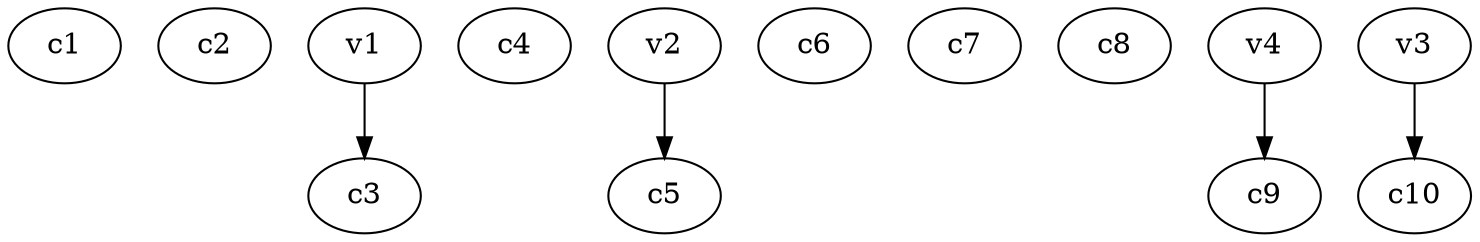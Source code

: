 strict digraph  {
c1;
c2;
c3;
c4;
c5;
c6;
c7;
c8;
c9;
c10;
v1;
v2;
v3;
v4;
v1 -> c3  [weight=1];
v2 -> c5  [weight=1];
v3 -> c10  [weight=1];
v4 -> c9  [weight=1];
}
